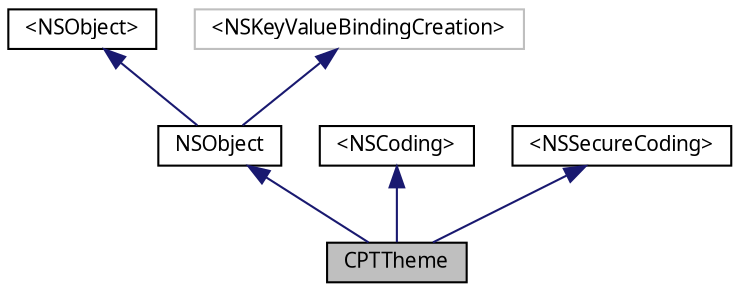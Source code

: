 digraph "CPTTheme"
{
 // LATEX_PDF_SIZE
  bgcolor="transparent";
  edge [fontname="Lucinda Grande",fontsize="10",labelfontname="Lucinda Grande",labelfontsize="10"];
  node [fontname="Lucinda Grande",fontsize="10",shape=record];
  Node1 [label="CPTTheme",height=0.2,width=0.4,color="black", fillcolor="grey75", style="filled", fontcolor="black",tooltip="Creates a CPTGraph instance formatted with a predefined style."];
  Node2 -> Node1 [dir="back",color="midnightblue",fontsize="10",style="solid",fontname="Lucinda Grande"];
  Node2 [label="NSObject",height=0.2,width=0.4,color="black",URL="/Users/eskroch/Projects/Core Plot/documentation/doxygen/doxygen-cocoa-touch-tags.xml$https://developer.apple.com/library/ios/.html#documentation/Cocoa/Reference/Foundation/Classes/NSObject_Class/Reference/Reference",tooltip=" "];
  Node3 -> Node2 [dir="back",color="midnightblue",fontsize="10",style="solid",fontname="Lucinda Grande"];
  Node3 [label="\<NSObject\>",height=0.2,width=0.4,color="black",URL="/Users/eskroch/Projects/Core Plot/documentation/doxygen/doxygen-cocoa-touch-tags.xml$https://developer.apple.com/library/ios/.html#documentation/Cocoa/Reference/Foundation/Protocols/NSObject_Protocol/Reference/NSObject",tooltip=" "];
  Node4 -> Node2 [dir="back",color="midnightblue",fontsize="10",style="solid",fontname="Lucinda Grande"];
  Node4 [label="\<NSKeyValueBindingCreation\>",height=0.2,width=0.4,color="grey75",tooltip=" "];
  Node5 -> Node1 [dir="back",color="midnightblue",fontsize="10",style="solid",fontname="Lucinda Grande"];
  Node5 [label="\<NSCoding\>",height=0.2,width=0.4,color="black",URL="/Users/eskroch/Projects/Core Plot/documentation/doxygen/doxygen-cocoa-touch-tags.xml$https://developer.apple.com/library/ios/.html#documentation/Cocoa/Reference/Foundation/Protocols/NSCoding_Protocol/Reference/Reference",tooltip=" "];
  Node6 -> Node1 [dir="back",color="midnightblue",fontsize="10",style="solid",fontname="Lucinda Grande"];
  Node6 [label="\<NSSecureCoding\>",height=0.2,width=0.4,color="black",URL="/Users/eskroch/Projects/Core Plot/documentation/doxygen/doxygen-cocoa-touch-tags.xml$https://developer.apple.com/library/ios/documentation/Foundation/Reference/NSSecureCoding_Protocol_Ref/.html",tooltip=" "];
}
